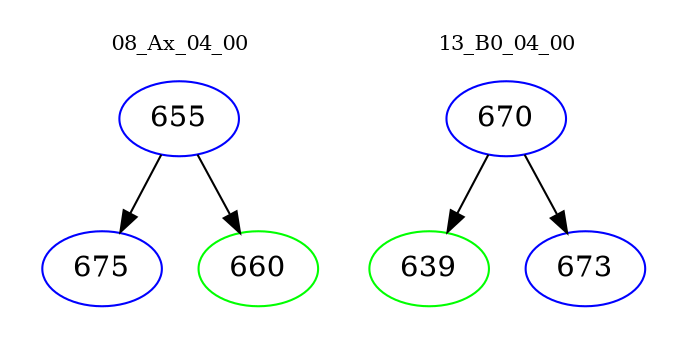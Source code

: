 digraph{
subgraph cluster_0 {
color = white
label = "08_Ax_04_00";
fontsize=10;
T0_655 [label="655", color="blue"]
T0_655 -> T0_675 [color="black"]
T0_675 [label="675", color="blue"]
T0_655 -> T0_660 [color="black"]
T0_660 [label="660", color="green"]
}
subgraph cluster_1 {
color = white
label = "13_B0_04_00";
fontsize=10;
T1_670 [label="670", color="blue"]
T1_670 -> T1_639 [color="black"]
T1_639 [label="639", color="green"]
T1_670 -> T1_673 [color="black"]
T1_673 [label="673", color="blue"]
}
}
